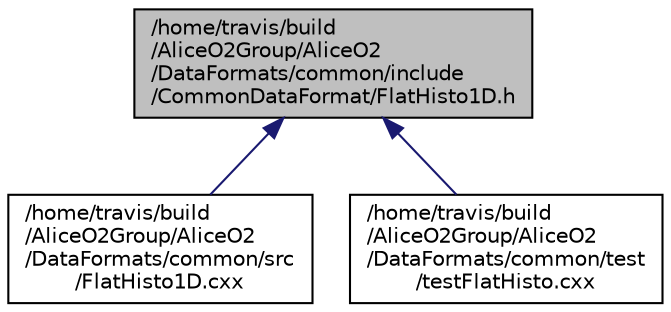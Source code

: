 digraph "/home/travis/build/AliceO2Group/AliceO2/DataFormats/common/include/CommonDataFormat/FlatHisto1D.h"
{
 // INTERACTIVE_SVG=YES
  bgcolor="transparent";
  edge [fontname="Helvetica",fontsize="10",labelfontname="Helvetica",labelfontsize="10"];
  node [fontname="Helvetica",fontsize="10",shape=record];
  Node6 [label="/home/travis/build\l/AliceO2Group/AliceO2\l/DataFormats/common/include\l/CommonDataFormat/FlatHisto1D.h",height=0.2,width=0.4,color="black", fillcolor="grey75", style="filled", fontcolor="black"];
  Node6 -> Node7 [dir="back",color="midnightblue",fontsize="10",style="solid",fontname="Helvetica"];
  Node7 [label="/home/travis/build\l/AliceO2Group/AliceO2\l/DataFormats/common/src\l/FlatHisto1D.cxx",height=0.2,width=0.4,color="black",URL="$df/d08/FlatHisto1D_8cxx.html",tooltip="1D messeageable histo class "];
  Node6 -> Node8 [dir="back",color="midnightblue",fontsize="10",style="solid",fontname="Helvetica"];
  Node8 [label="/home/travis/build\l/AliceO2Group/AliceO2\l/DataFormats/common/test\l/testFlatHisto.cxx",height=0.2,width=0.4,color="black",URL="$d2/dd7/testFlatHisto_8cxx.html"];
}
